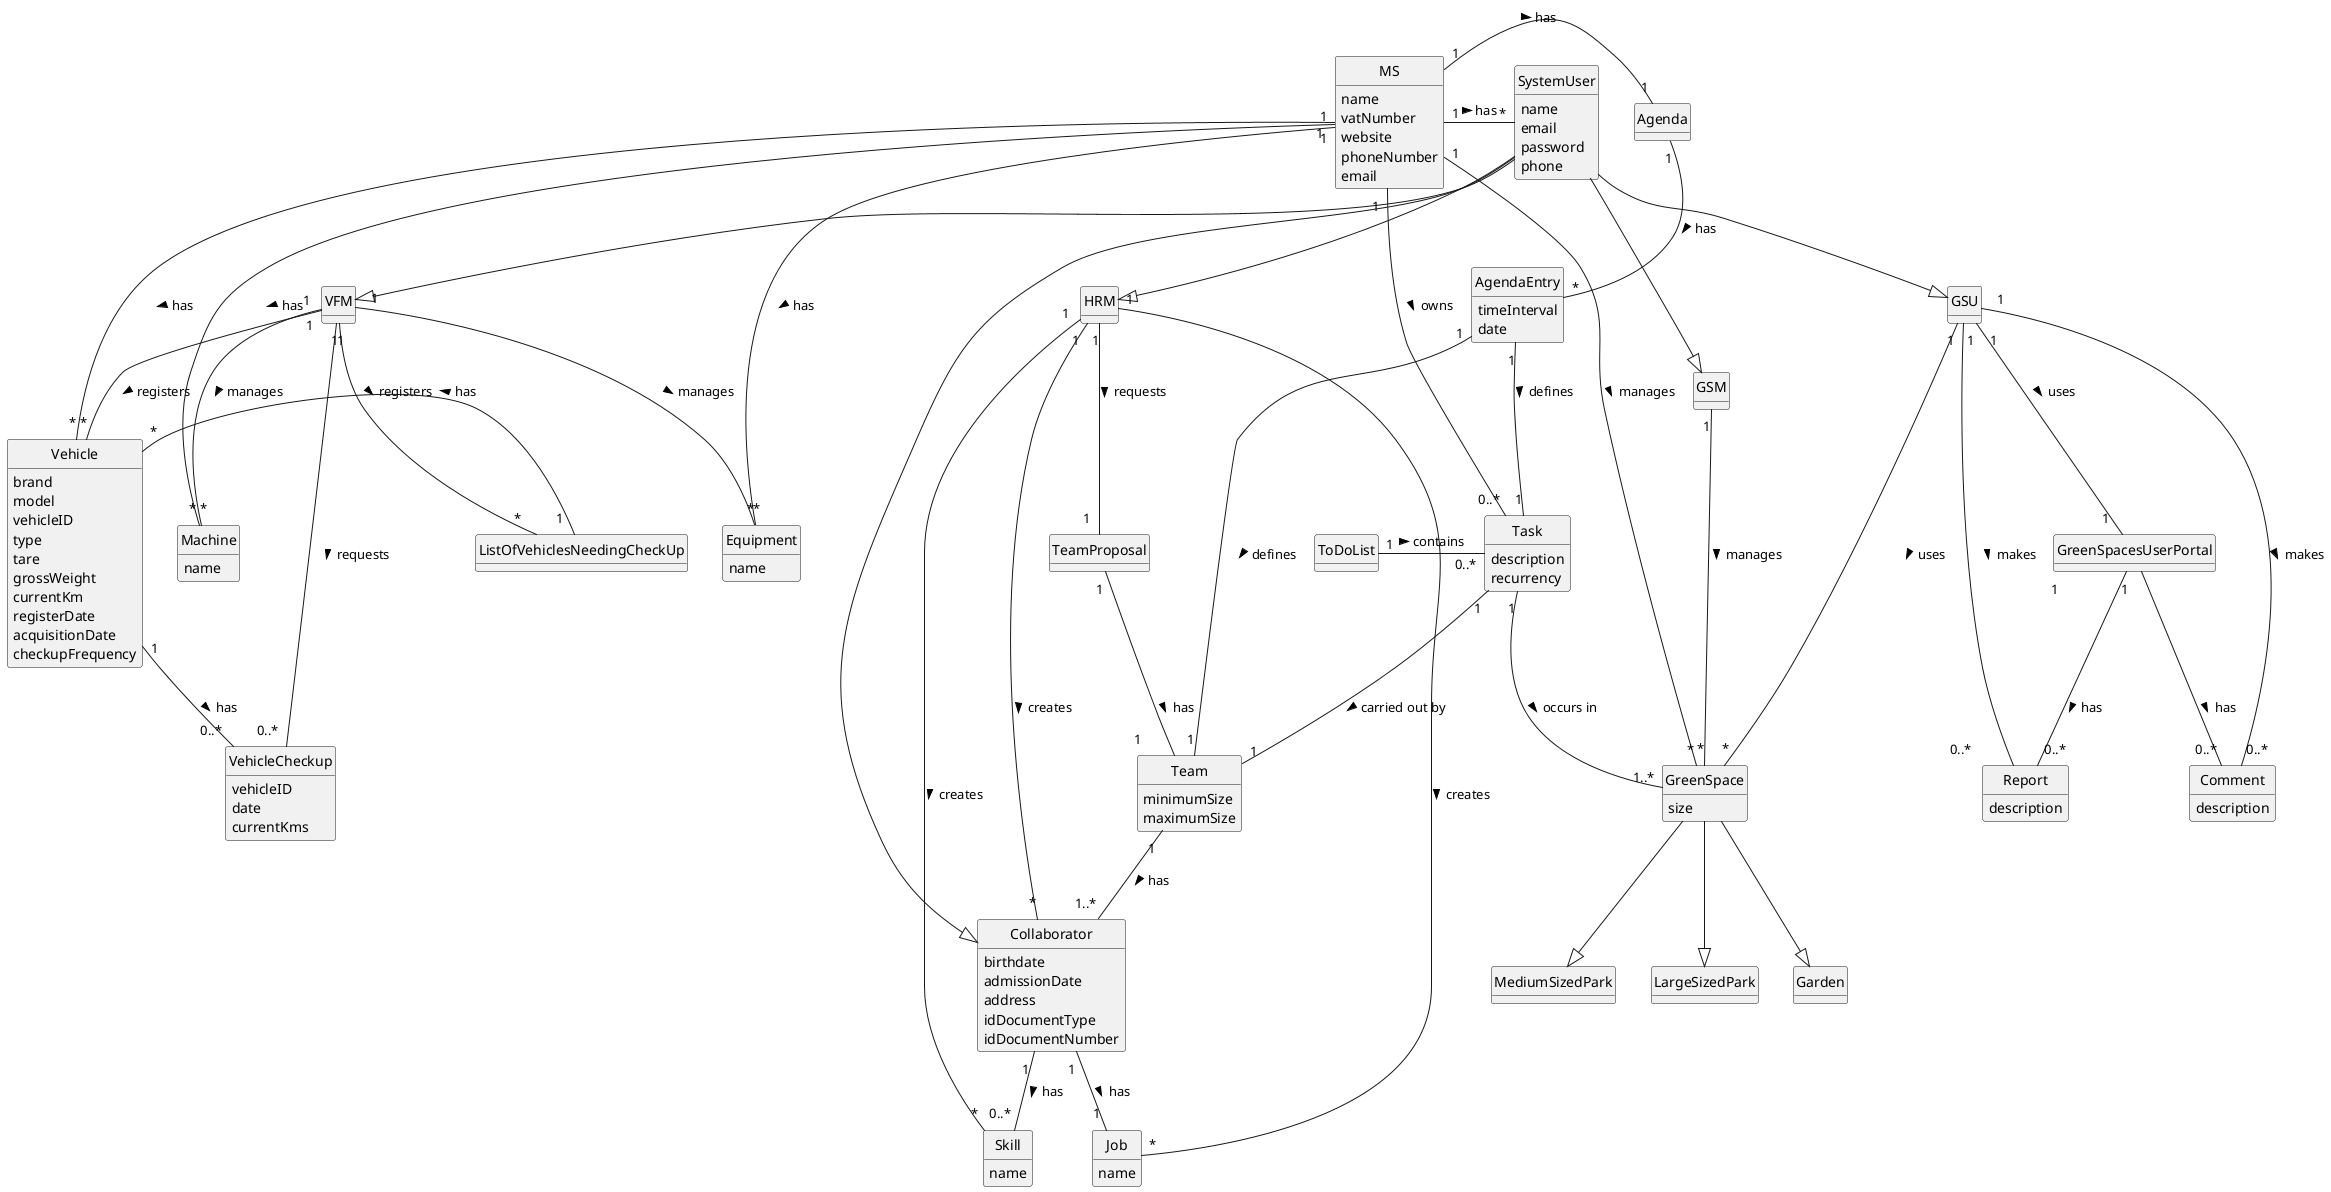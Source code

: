 @startuml
skinparam monochrome true
skinparam packageStyle rectangle
skinparam shadowing false
'skinparam linetype ortho
'left to right direction
skinparam classAttributeIconSize 0
hide circle
hide methods



class MS {
    name
    vatNumber
    website
    phoneNumber
    email

}

class GreenSpace {
    size
}

class Garden
class MediumSizedPark
class LargeSizedPark

class SystemUser {
    name
    email
    password
    phone

}
class HRM {
}
class VFM {
}
class Collaborator {
    birthdate
    admissionDate
    address
    idDocumentType
    idDocumentNumber
}
class GSM {
}
class GSU {
}

class TeamProposal {
}

class Team {
minimumSize
maximumSize
}

class Skill {
    name
}

class Job {
    name
}

class Task {
    description
    recurrency
}

class VehicleCheckup {
    vehicleID
    date
    currentKms
}

class Vehicle {
   brand
   model
   vehicleID
   type
   tare
   grossWeight
   currentKm
   registerDate
   acquisitionDate
   checkupFrequency
}

class Machine {
    name
}

class Equipment {
    name
}

class Agenda {
}

class AgendaEntry {
    timeInterval
    date
}

class GreenSpacesUserPortal{
}

class Comment{
    description
}
class Report{
    description
}



class ToDoList{

}

class ListOfVehiclesNeedingCheckUp {
}


SystemUser --|> HRM
SystemUser --|> VFM
SystemUser --|> Collaborator
SystemUser --|> GSM
SystemUser --|> GSU

GreenSpace --|> Garden
GreenSpace --|> MediumSizedPark
GreenSpace --|> LargeSizedPark

Task "1" -- "1..*" GreenSpace : occurs in >

Agenda "1" -- "*" AgendaEntry : has >
AgendaEntry "1" -- "1" Task : defines >
AgendaEntry "1" -- "1" Team : defines >

VFM " 1" -- "*" Vehicle : registers >
VFM " 1" -- "*" ListOfVehiclesNeedingCheckUp : registers >
VFM "  1 " -- "*" Machine : manages >
VFM "  1    " -- "*" Equipment : manages >
Vehicle "1   " -- "0..* " VehicleCheckup : has >
VFM "1 " -- "0..*  " VehicleCheckup : requests >
GSU"  1  " -- "0..*          " Report: makes >
GSU"  1  " -- "0..*" Comment: makes >
GSU"  1  " -- "1  " GreenSpacesUserPortal:  uses >
GreenSpacesUserPortal "1                 " -- "0..*   " Report : has >
GreenSpacesUserPortal "1    " -- "0..*" Comment : has >

MS "1" - "*" SystemUser : has >
MS "1  " - "0..*" Task: owns >
MS "1" - "*" Machine : has >
MS "1 " - "*" Vehicle : has >
MS "1" - "*" Equipment : has >

Task "1" - "1  " Team:   carried out by   >
ToDoList "1" - "0..*" Task: contains >

HRM "1 " -- "*" Collaborator : creates >
HRM "1 " -- "*" Job : creates >
HRM "1 " -- "*" Skill : creates >
HRM "1" -- "1  " TeamProposal : requests >
TeamProposal "1 " --"1        " Team: has >
Team "1 " -- "1..*  " Collaborator: has >
Collaborator "1 " -- "0..* " Skill : has >
Collaborator "1 " -- "1 " Job : has >
MS "1" - "1" Agenda : has >
MS "1    " - "*" GreenSpace: manages >
GSU"1" - "*" GreenSpace: uses >
GSM "1" - "*" GreenSpace: manages >
ListOfVehiclesNeedingCheckUp "1  " - "*" Vehicle : has >
@enduml